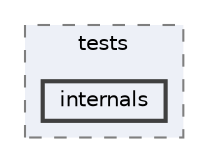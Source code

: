 digraph "env/lib/python3.12/site-packages/pandas/tests/internals"
{
 // LATEX_PDF_SIZE
  bgcolor="transparent";
  edge [fontname=Helvetica,fontsize=10,labelfontname=Helvetica,labelfontsize=10];
  node [fontname=Helvetica,fontsize=10,shape=box,height=0.2,width=0.4];
  compound=true
  subgraph clusterdir_91871cae130114fea1adc38d91e4f59c {
    graph [ bgcolor="#edf0f7", pencolor="grey50", label="tests", fontname=Helvetica,fontsize=10 style="filled,dashed", URL="dir_91871cae130114fea1adc38d91e4f59c.html",tooltip=""]
  dir_728bfd36b3d677f50033b6172d0112e6 [label="internals", fillcolor="#edf0f7", color="grey25", style="filled,bold", URL="dir_728bfd36b3d677f50033b6172d0112e6.html",tooltip=""];
  }
}

